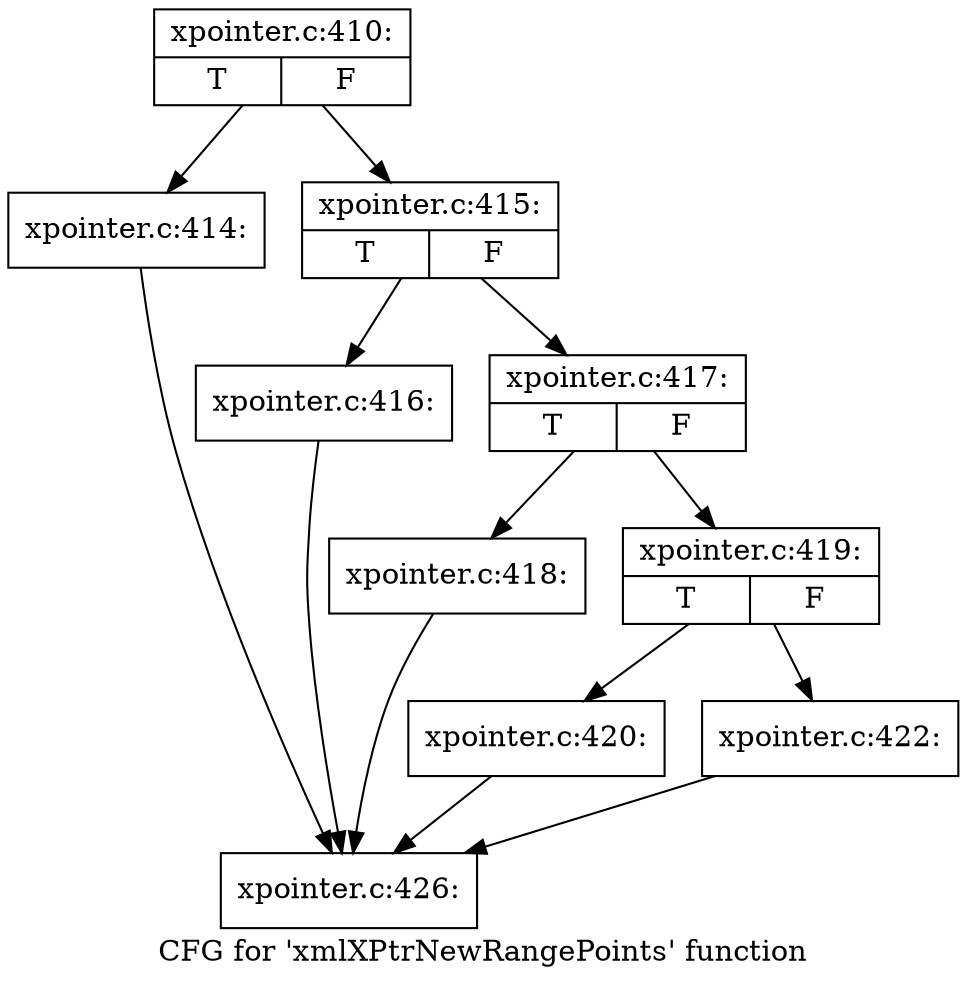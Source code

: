 digraph "CFG for 'xmlXPtrNewRangePoints' function" {
	label="CFG for 'xmlXPtrNewRangePoints' function";

	Node0x55f690403d90 [shape=record,label="{xpointer.c:410:|{<s0>T|<s1>F}}"];
	Node0x55f690403d90 -> Node0x55f6904082f0;
	Node0x55f690403d90 -> Node0x55f690408340;
	Node0x55f6904082f0 [shape=record,label="{xpointer.c:414:}"];
	Node0x55f6904082f0 -> Node0x55f690407630;
	Node0x55f690408340 [shape=record,label="{xpointer.c:415:|{<s0>T|<s1>F}}"];
	Node0x55f690408340 -> Node0x55f6904087a0;
	Node0x55f690408340 -> Node0x55f6904087f0;
	Node0x55f6904087a0 [shape=record,label="{xpointer.c:416:}"];
	Node0x55f6904087a0 -> Node0x55f690407630;
	Node0x55f6904087f0 [shape=record,label="{xpointer.c:417:|{<s0>T|<s1>F}}"];
	Node0x55f6904087f0 -> Node0x55f690408c50;
	Node0x55f6904087f0 -> Node0x55f690408ca0;
	Node0x55f690408c50 [shape=record,label="{xpointer.c:418:}"];
	Node0x55f690408c50 -> Node0x55f690407630;
	Node0x55f690408ca0 [shape=record,label="{xpointer.c:419:|{<s0>T|<s1>F}}"];
	Node0x55f690408ca0 -> Node0x55f690409140;
	Node0x55f690408ca0 -> Node0x55f690409190;
	Node0x55f690409140 [shape=record,label="{xpointer.c:420:}"];
	Node0x55f690409140 -> Node0x55f690407630;
	Node0x55f690409190 [shape=record,label="{xpointer.c:422:}"];
	Node0x55f690409190 -> Node0x55f690407630;
	Node0x55f690407630 [shape=record,label="{xpointer.c:426:}"];
}
